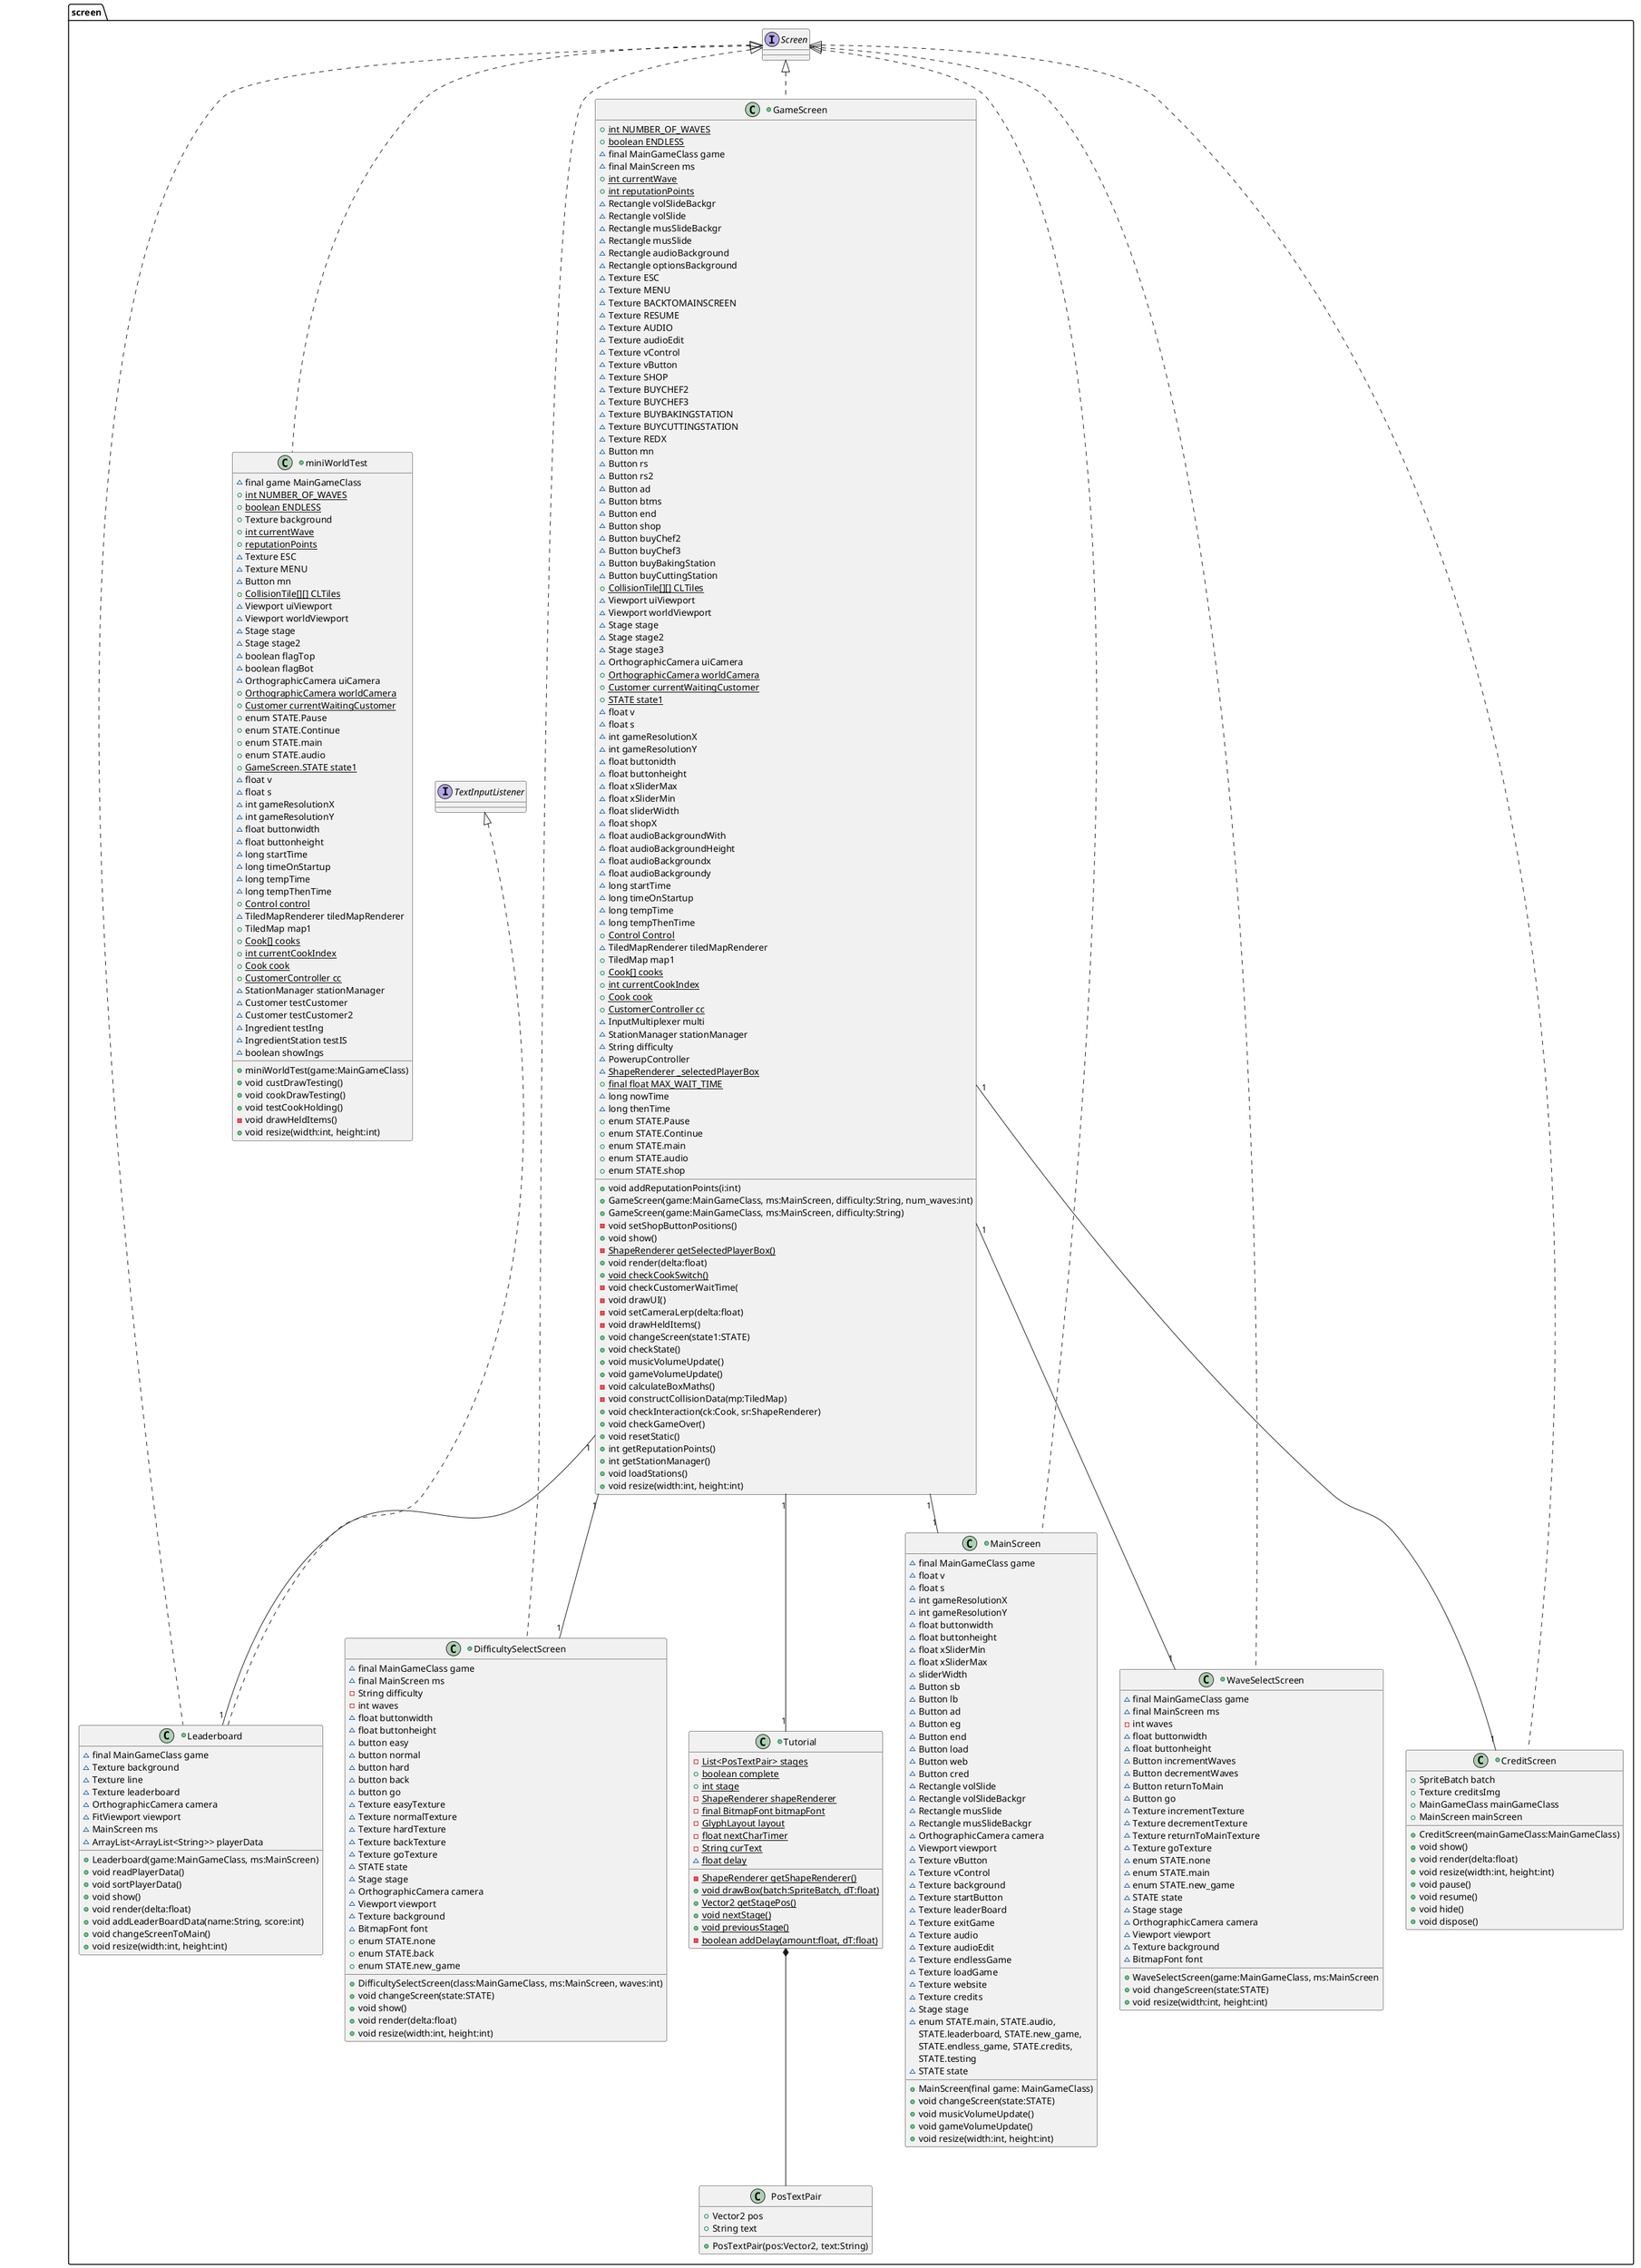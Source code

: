 @startuml
'https://plantuml.com/class-diagram

package "screen"{

GameScreen "1" -- "1" MainScreen
GameScreen "1" -- "1" WaveSelectScreen
GameScreen "1" -- "1" CreditScreen
GameScreen "1" -- "1" DifficultySelectScreen
GameScreen "1" -- "1" Leaderboard
GameScreen "1" -- "1" Tutorial

Tutorial *-- PosTextPair

+class CreditScreen implements Screen{
+SpriteBatch batch
+Texture creditsImg
+MainGameClass mainGameClass
+MainScreen mainScreen
+CreditScreen(mainGameClass:MainGameClass)
+void show()
+void render(delta:float)
+void resize(width:int, height:int)
+void pause()
+void resume()
+void hide()
+void dispose()
}

+class DifficultySelectScreen implements Screen{
~final MainGameClass game
~final MainScreen ms
-String difficulty
-int waves
~float buttonwidth
~float buttonheight
~button easy
~button normal
~button hard
~button back
~button go
~Texture easyTexture
~Texture normalTexture
~Texture hardTexture
~Texture backTexture
~Texture goTexture
~STATE state
~Stage stage
~OrthographicCamera camera
~Viewport viewport
~Texture background
~BitmapFont font
+DifficultySelectScreen(class:MainGameClass, ms:MainScreen, waves:int)
+void changeScreen(state:STATE)
+void show()
+void render(delta:float)
+void resize(width:int, height:int)
+enum STATE.none
+enum STATE.back
+enum STATE.new_game
}

+class Leaderboard implements Screen, TextInputListener{
~final MainGameClass game
~Texture background
~Texture line
~Texture leaderboard
~OrthographicCamera camera
~FitViewport viewport
~MainScreen ms
~ArrayList<ArrayList<String>> playerData
+Leaderboard(game:MainGameClass, ms:MainScreen)
+void readPlayerData()
+void sortPlayerData()
+void show()
+void render(delta:float)
+void addLeaderBoardData(name:String, score:int)
+void changeScreenToMain()
+void resize(width:int, height:int)
}

+class MainScreen implements Screen{
~final MainGameClass game
~float v
~float s
~int gameResolutionX
~int gameResolutionY
~float buttonwidth
~float buttonheight
~float xSliderMin
~float xSliderMax
~sliderWidth
~Button sb
~Button lb
~Button ad
~Button eg
~Button end
~Button load
~Button web
~Button cred
~Rectangle volSlide
~Rectangle volSlideBackgr
~Rectangle musSlide
~Rectangle musSlideBackgr
~OrthographicCamera camera
~Viewport viewport
~Texture vButton
~Texture vControl
~Texture background
~Texture startButton
~Texture leaderBoard
~Texture exitGame
~Texture audio
~Texture audioEdit
~Texture endlessGame
~Texture loadGame
~Texture website
~Texture credits
~Stage stage
~enum STATE.main, STATE.audio,
STATE.leaderboard, STATE.new_game,
STATE.endless_game, STATE.credits,
STATE.testing
~STATE state
+MainScreen(final game: MainGameClass)
+void changeScreen(state:STATE)
+void musicVolumeUpdate()
+void gameVolumeUpdate()
+void resize(width:int, height:int)
}

+class GameScreen implements Screen{
+{static} int NUMBER_OF_WAVES
+{static} boolean ENDLESS
~final MainGameClass game
~final MainScreen ms
+{static} int currentWave
+{static} int reputationPoints
~Rectangle volSlideBackgr
~Rectangle volSlide
~Rectangle musSlideBackgr
~Rectangle musSlide
~Rectangle audioBackground
~Rectangle optionsBackground
~Texture ESC
~Texture MENU
~Texture BACKTOMAINSCREEN
~Texture RESUME
~Texture AUDIO
~Texture audioEdit
~Texture vControl
~Texture vButton
~Texture SHOP
~Texture BUYCHEF2
~Texture BUYCHEF3
~Texture BUYBAKINGSTATION
~Texture BUYCUTTINGSTATION
~Texture REDX
~Button mn
~Button rs
~Button rs2
~Button ad
~Button btms
~Button end
~Button shop
~Button buyChef2
~Button buyChef3
~Button buyBakingStation
~Button buyCuttingStation
+{static} CollisionTile[][] CLTiles
~Viewport uiViewport
~Viewport worldViewport
~Stage stage
~Stage stage2
~Stage stage3
~OrthographicCamera uiCamera
+{static} OrthographicCamera worldCamera
+{static} Customer currentWaitingCustomer
+{static} STATE state1
~float v
~float s
~int gameResolutionX
~int gameResolutionY
~float buttonidth
~float buttonheight
~float xSliderMax
~float xSliderMin
~float sliderWidth
~float shopX
~float audioBackgroundWith
~float audioBackgroundHeight
~float audioBackgroundx
~float audioBackgroundy
~long startTime
~long timeOnStartup
~long tempTime
~long tempThenTime
+{static} Control Control
~TiledMapRenderer tiledMapRenderer
+TiledMap map1
+{static} Cook[] cooks
+{static} int currentCookIndex
+{static} Cook cook
+{static} CustomerController cc
~InputMultiplexer multi
~StationManager stationManager
~String difficulty
~PowerupController
~{static} ShapeRenderer _selectedPlayerBox
+{static} final float MAX_WAIT_TIME
~long nowTime
~long thenTime
+enum STATE.Pause
+enum STATE.Continue
+enum STATE.main
+enum STATE.audio
+enum STATE.shop
+void addReputationPoints(i:int)
+GameScreen(game:MainGameClass, ms:MainScreen, difficulty:String, num_waves:int)
+GameScreen(game:MainGameClass, ms:MainScreen, difficulty:String)
-void setShopButtonPositions()
+void show()
-{static} ShapeRenderer getSelectedPlayerBox()
+void render(delta:float)
+{static} void checkCookSwitch()
-void checkCustomerWaitTime(
-void drawUI()
-void setCameraLerp(delta:float)
-void drawHeldItems()
+void changeScreen(state1:STATE)
+void checkState()
+void musicVolumeUpdate()
+void gameVolumeUpdate()
-void calculateBoxMaths()
-void constructCollisionData(mp:TiledMap)
+void checkInteraction(ck:Cook, sr:ShapeRenderer)
+void checkGameOver()
+void resetStatic()
+int getReputationPoints()
+int getStationManager()
+void loadStations()
+void resize(width:int, height:int)
}

+class miniWorldTest implements Screen{
~final game MainGameClass
+{static} int NUMBER_OF_WAVES
+{static} boolean ENDLESS
+Texture background
+{static} int currentWave
+{static} reputationPoints
~Texture ESC
~Texture MENU
~Button mn
+{static} CollisionTile[][] CLTiles
~Viewport uiViewport
~Viewport worldViewport
~Stage stage
~Stage stage2
~boolean flagTop
~boolean flagBot
~OrthographicCamera uiCamera
+{static} OrthographicCamera worldCamera
+{static} Customer currentWaitingCustomer
+enum STATE.Pause
+enum STATE.Continue
+enum STATE.main
+enum STATE.audio
+{static} GameScreen.STATE state1
~float v
~float s
~int gameResolutionX
~int gameResolutionY
~float buttonwidth
~float buttonheight
~long startTime
~long timeOnStartup
~long tempTime
~long tempThenTime
+{static} Control control
~TiledMapRenderer tiledMapRenderer
+TiledMap map1
+{static} Cook[] cooks
+{static} int currentCookIndex
+{static} Cook cook
+{static} CustomerController cc
~StationManager stationManager
~Customer testCustomer
~Customer testCustomer2
~Ingredient testIng
~IngredientStation testIS
~boolean showIngs
+miniWorldTest(game:MainGameClass)
+void custDrawTesting()
+void cookDrawTesting()
+void testCookHolding()
-void drawHeldItems()
+void resize(width:int, height:int)
}

+class Tutorial{
-{static} List<PosTextPair> stages
+{static} boolean complete
+{static} int stage
-{static} ShapeRenderer shapeRenderer
-{static} ShapeRenderer getShapeRenderer()
-{static} final BitmapFont bitmapFont
-{static} GlyphLayout layout
-{static} float nextCharTimer
-{static} String curText
+{static} void drawBox(batch:SpriteBatch, dT:float)
+{static} Vector2 getStagePos()
+{static} void nextStage()
+{static} void previousStage()
~{static} float delay
-{static} boolean addDelay(amount:float, dT:float)
}

class PosTextPair{
+Vector2 pos
+String text
+PosTextPair(pos:Vector2, text:String)
}

+class WaveSelectScreen implements Screen{
~final MainGameClass game
~final MainScreen ms
-int waves
~float buttonwidth
~float buttonheight
~Button incrementWaves
~Button decrementWaves
~Button returnToMain
~Button go
~Texture incrementTexture
~Texture decrementTexture
~Texture returnToMainTexture
~Texture goTexture
~enum STATE.none
~enum STATE.main
~enum STATE.new_game
~STATE state
~Stage stage
~OrthographicCamera camera
~Viewport viewport
~Texture background
~BitmapFont font
+WaveSelectScreen(game:MainGameClass, ms:MainScreen
+void changeScreen(state:STATE)
+void resize(width:int, height:int)

}

}

@enduml
